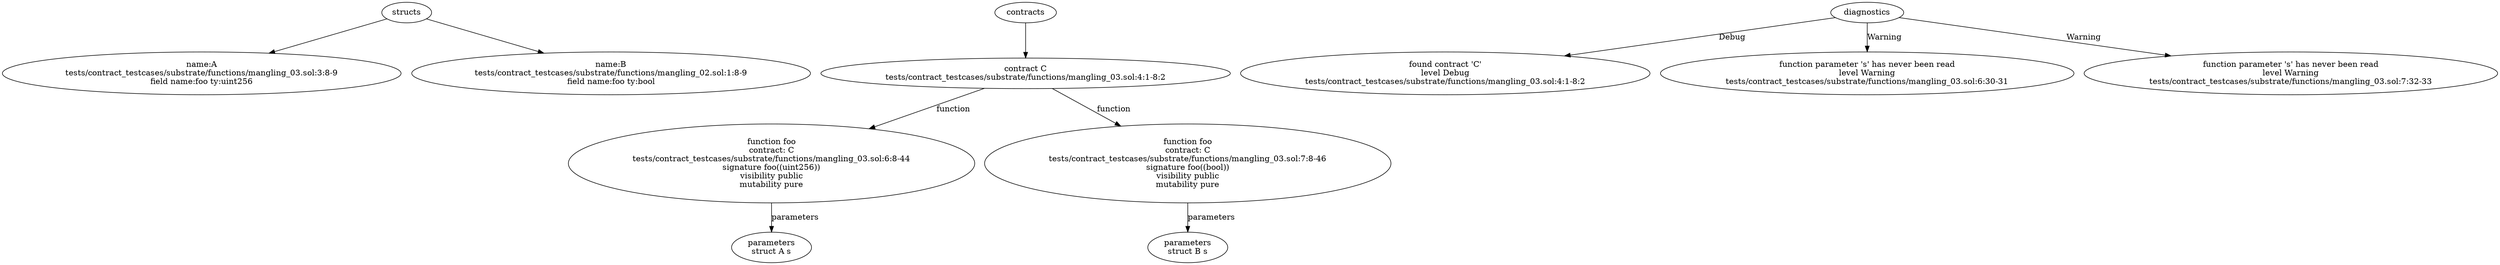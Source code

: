 strict digraph "tests/contract_testcases/substrate/functions/mangling_03.sol" {
	A [label="name:A\ntests/contract_testcases/substrate/functions/mangling_03.sol:3:8-9\nfield name:foo ty:uint256"]
	B [label="name:B\ntests/contract_testcases/substrate/functions/mangling_02.sol:1:8-9\nfield name:foo ty:bool"]
	contract [label="contract C\ntests/contract_testcases/substrate/functions/mangling_03.sol:4:1-8:2"]
	foo [label="function foo\ncontract: C\ntests/contract_testcases/substrate/functions/mangling_03.sol:6:8-44\nsignature foo((uint256))\nvisibility public\nmutability pure"]
	parameters [label="parameters\nstruct A s"]
	foo_7 [label="function foo\ncontract: C\ntests/contract_testcases/substrate/functions/mangling_03.sol:7:8-46\nsignature foo((bool))\nvisibility public\nmutability pure"]
	parameters_8 [label="parameters\nstruct B s"]
	diagnostic [label="found contract 'C'\nlevel Debug\ntests/contract_testcases/substrate/functions/mangling_03.sol:4:1-8:2"]
	diagnostic_11 [label="function parameter 's' has never been read\nlevel Warning\ntests/contract_testcases/substrate/functions/mangling_03.sol:6:30-31"]
	diagnostic_12 [label="function parameter 's' has never been read\nlevel Warning\ntests/contract_testcases/substrate/functions/mangling_03.sol:7:32-33"]
	structs -> A
	structs -> B
	contracts -> contract
	contract -> foo [label="function"]
	foo -> parameters [label="parameters"]
	contract -> foo_7 [label="function"]
	foo_7 -> parameters_8 [label="parameters"]
	diagnostics -> diagnostic [label="Debug"]
	diagnostics -> diagnostic_11 [label="Warning"]
	diagnostics -> diagnostic_12 [label="Warning"]
}
